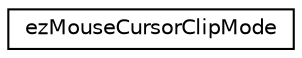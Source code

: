 digraph "Graphical Class Hierarchy"
{
 // LATEX_PDF_SIZE
  edge [fontname="Helvetica",fontsize="10",labelfontname="Helvetica",labelfontsize="10"];
  node [fontname="Helvetica",fontsize="10",shape=record];
  rankdir="LR";
  Node0 [label="ezMouseCursorClipMode",height=0.2,width=0.4,color="black", fillcolor="white", style="filled",URL="$de/d43/structez_mouse_cursor_clip_mode.htm",tooltip="Specifies how to restrict movement of the Operating System mouse."];
}

